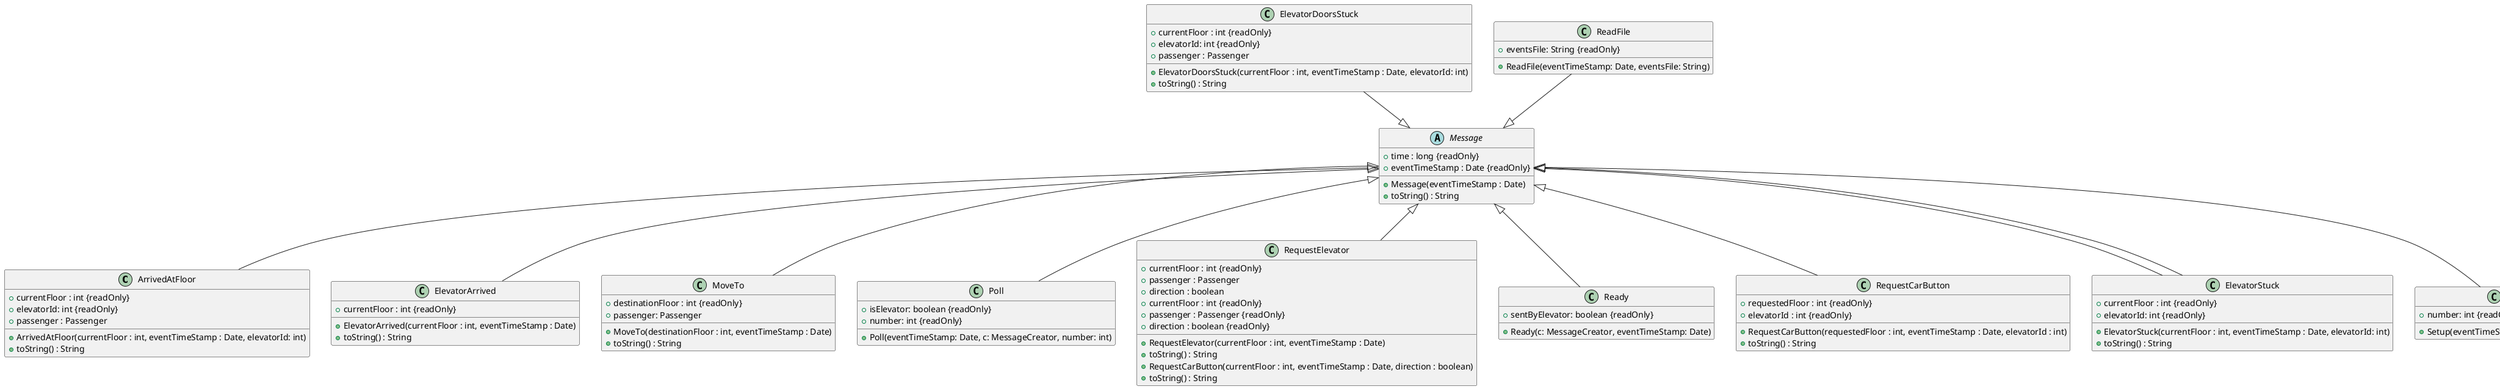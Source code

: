 @startuml


class "ArrivedAtFloor" {
  + currentFloor : int {readOnly}
  + elevatorId: int {readOnly}
  + passenger : Passenger
  + ArrivedAtFloor(currentFloor : int, eventTimeStamp : Date, elevatorId: int)
  + toString() : String
}

class "ElevatorArrived" {
  + currentFloor : int {readOnly}
  + ElevatorArrived(currentFloor : int, eventTimeStamp : Date)
  + toString() : String
}



abstract class "Message" {
  + time : long {readOnly}
  + eventTimeStamp : Date {readOnly}
  + Message(eventTimeStamp : Date)
  + toString() : String
}


class "MoveTo" {
  + destinationFloor : int {readOnly}
  + passenger: Passenger
  + MoveTo(destinationFloor : int, eventTimeStamp : Date)
  + toString() : String
}

class "Poll" {
  + isElevator: boolean {readOnly}
  + number: int {readOnly}
  + Poll(eventTimeStamp: Date, c: MessageCreator, number: int)
}

class "RequestElevator" {
  + currentFloor : int {readOnly}
  + passenger : Passenger
  + direction : boolean
  + RequestElevator(currentFloor : int, eventTimeStamp : Date)
  + toString() : String
}

class "Ready" {
  + sentByElevator: boolean {readOnly}
  + Ready(c: MessageCreator, eventTimeStamp: Date)
}

class "RequestCarButton" {
  + requestedFloor : int {readOnly}
  + elevatorId : int {readOnly}
  + RequestCarButton(requestedFloor : int, eventTimeStamp : Date, elevatorId : int)
  + toString() : String
}

class "RequestElevator" {
  + currentFloor : int {readOnly}
  + passenger : Passenger {readOnly}
  + direction : boolean {readOnly}
  + RequestCarButton(currentFloor : int, eventTimeStamp : Date, direction : boolean)
  + toString() : String
}

class "ElevatorDoorsStuck" {
  + currentFloor : int {readOnly}
  + elevatorId: int {readOnly}
  + passenger : Passenger
  + ElevatorDoorsStuck(currentFloor : int, eventTimeStamp : Date, elevatorId: int)
  + toString() : String
}

class "ElevatorStuck" {
  + currentFloor : int {readOnly}
  + elevatorId: int {readOnly}
  + ElevatorStuck(currentFloor : int, eventTimeStamp : Date, elevatorId: int)
  + toString() : String
}

class "ReadFile" {
  + eventsFile: String {readOnly}
  + ReadFile(eventTimeStamp: Date, eventsFile: String)

}



class "Setup" {
  + number: int {readOnly}
  + Setup(eventTimeStamp: Date, number: int)
}

"Message" <|-- "ArrivedAtFloor"
"Message" <|-- "ElevatorArrived"
"Message" <|-- "MoveTo"
"Message" <|-- "Ready"
"Message" <|-- "RequestElevator"
"Message" <|-- "RequestCarButton"
"Message" <|-- "Poll"
"Message" <|-- "ElevatorStuck"
"ReadFile" --|> "Message"
"ElevatorStuck" --|> "Message"
"ElevatorDoorsStuck" --|> "Message"

"Message" <|-- "Setup"
@enduml
